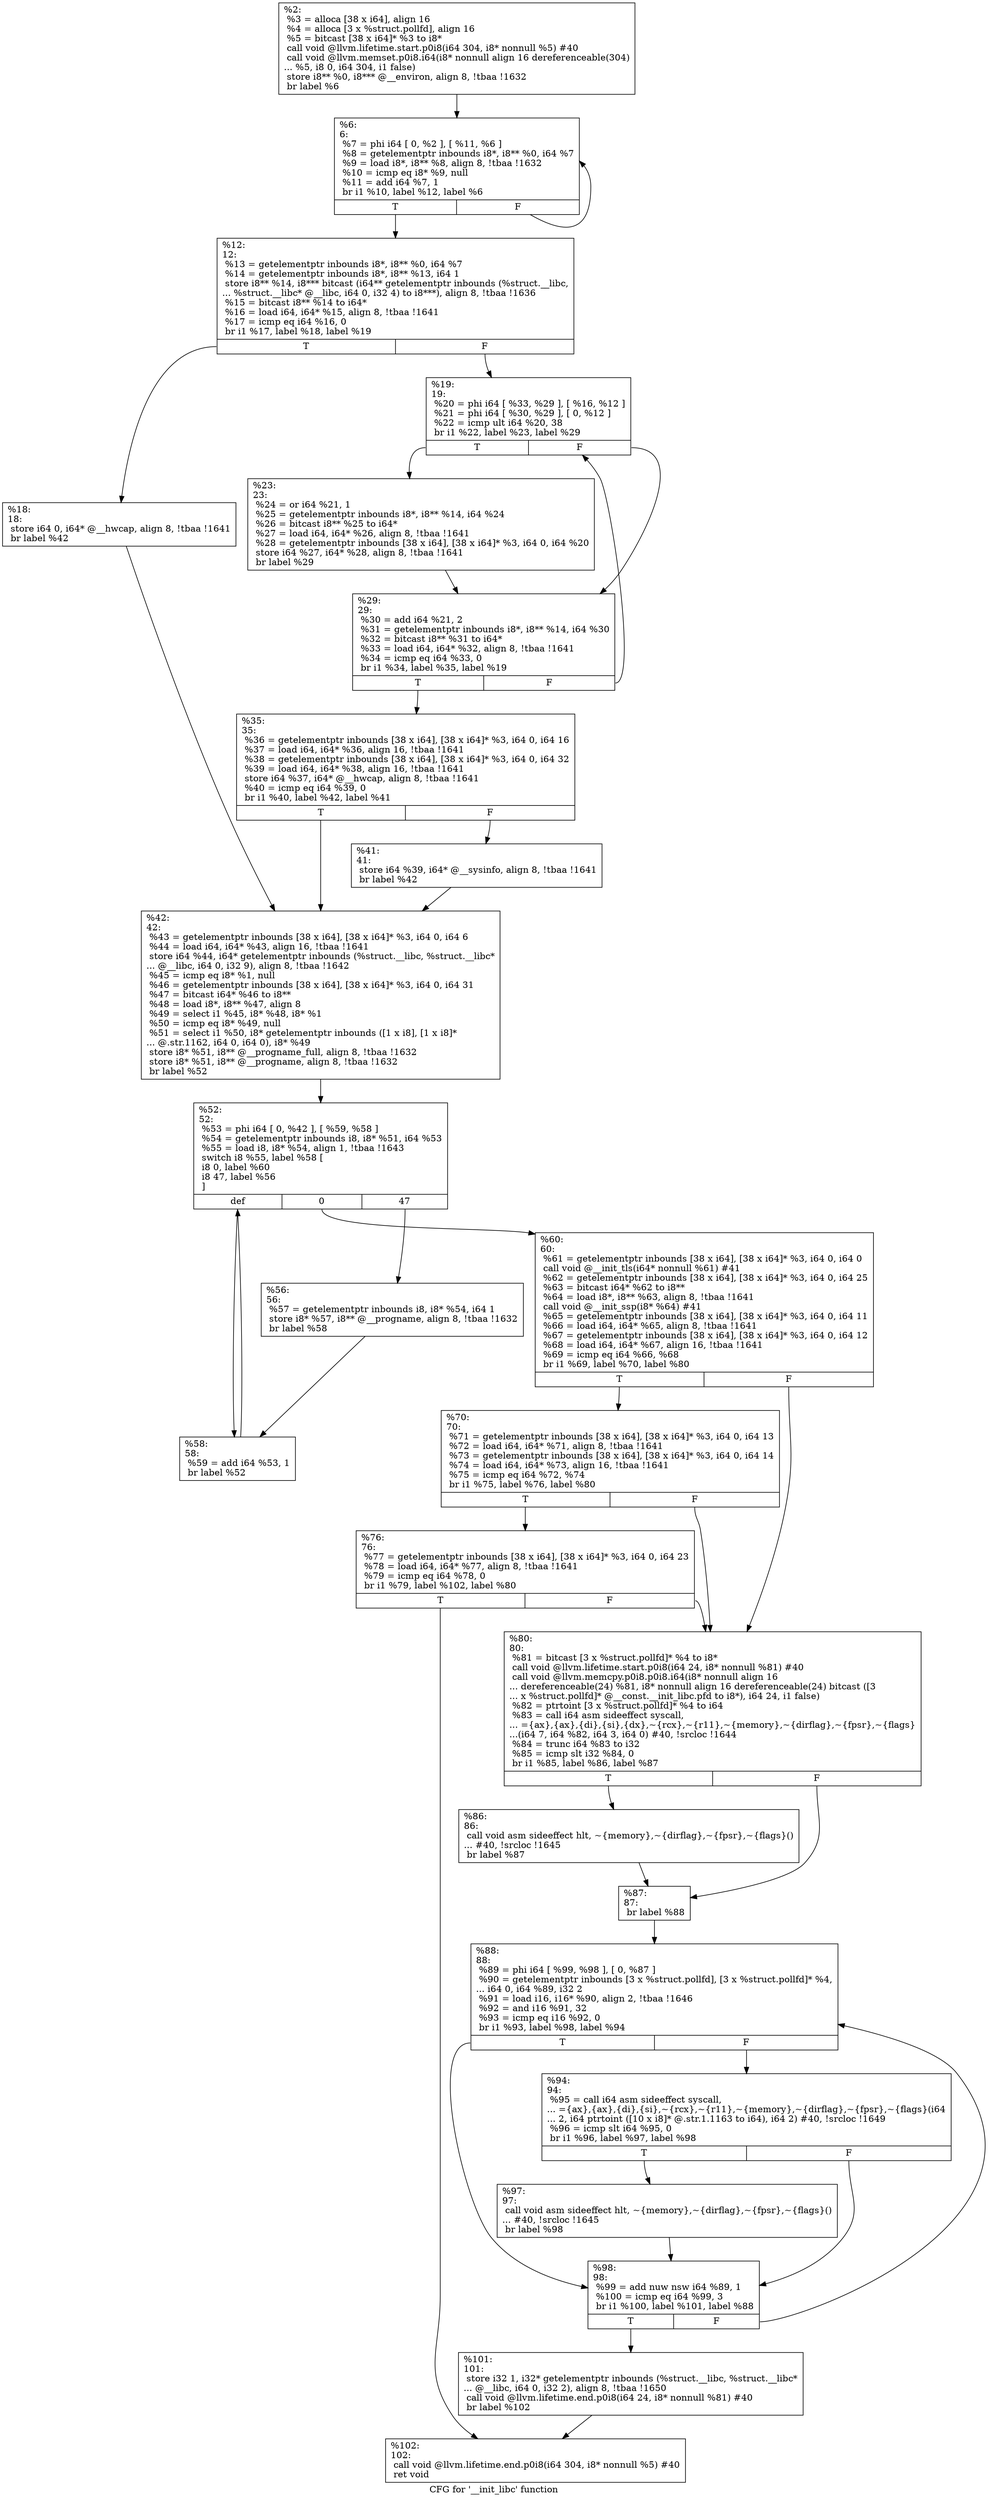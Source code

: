 digraph "CFG for '__init_libc' function" {
	label="CFG for '__init_libc' function";

	Node0x1fc79a0 [shape=record,label="{%2:\l  %3 = alloca [38 x i64], align 16\l  %4 = alloca [3 x %struct.pollfd], align 16\l  %5 = bitcast [38 x i64]* %3 to i8*\l  call void @llvm.lifetime.start.p0i8(i64 304, i8* nonnull %5) #40\l  call void @llvm.memset.p0i8.i64(i8* nonnull align 16 dereferenceable(304)\l... %5, i8 0, i64 304, i1 false)\l  store i8** %0, i8*** @__environ, align 8, !tbaa !1632\l  br label %6\l}"];
	Node0x1fc79a0 -> Node0x1fc79f0;
	Node0x1fc79f0 [shape=record,label="{%6:\l6:                                                \l  %7 = phi i64 [ 0, %2 ], [ %11, %6 ]\l  %8 = getelementptr inbounds i8*, i8** %0, i64 %7\l  %9 = load i8*, i8** %8, align 8, !tbaa !1632\l  %10 = icmp eq i8* %9, null\l  %11 = add i64 %7, 1\l  br i1 %10, label %12, label %6\l|{<s0>T|<s1>F}}"];
	Node0x1fc79f0:s0 -> Node0x1fc7a40;
	Node0x1fc79f0:s1 -> Node0x1fc79f0;
	Node0x1fc7a40 [shape=record,label="{%12:\l12:                                               \l  %13 = getelementptr inbounds i8*, i8** %0, i64 %7\l  %14 = getelementptr inbounds i8*, i8** %13, i64 1\l  store i8** %14, i8*** bitcast (i64** getelementptr inbounds (%struct.__libc,\l... %struct.__libc* @__libc, i64 0, i32 4) to i8***), align 8, !tbaa !1636\l  %15 = bitcast i8** %14 to i64*\l  %16 = load i64, i64* %15, align 8, !tbaa !1641\l  %17 = icmp eq i64 %16, 0\l  br i1 %17, label %18, label %19\l|{<s0>T|<s1>F}}"];
	Node0x1fc7a40:s0 -> Node0x1fc7a90;
	Node0x1fc7a40:s1 -> Node0x1fc7ae0;
	Node0x1fc7a90 [shape=record,label="{%18:\l18:                                               \l  store i64 0, i64* @__hwcap, align 8, !tbaa !1641\l  br label %42\l}"];
	Node0x1fc7a90 -> Node0x1fc7c70;
	Node0x1fc7ae0 [shape=record,label="{%19:\l19:                                               \l  %20 = phi i64 [ %33, %29 ], [ %16, %12 ]\l  %21 = phi i64 [ %30, %29 ], [ 0, %12 ]\l  %22 = icmp ult i64 %20, 38\l  br i1 %22, label %23, label %29\l|{<s0>T|<s1>F}}"];
	Node0x1fc7ae0:s0 -> Node0x1fc7b30;
	Node0x1fc7ae0:s1 -> Node0x1fc7b80;
	Node0x1fc7b30 [shape=record,label="{%23:\l23:                                               \l  %24 = or i64 %21, 1\l  %25 = getelementptr inbounds i8*, i8** %14, i64 %24\l  %26 = bitcast i8** %25 to i64*\l  %27 = load i64, i64* %26, align 8, !tbaa !1641\l  %28 = getelementptr inbounds [38 x i64], [38 x i64]* %3, i64 0, i64 %20\l  store i64 %27, i64* %28, align 8, !tbaa !1641\l  br label %29\l}"];
	Node0x1fc7b30 -> Node0x1fc7b80;
	Node0x1fc7b80 [shape=record,label="{%29:\l29:                                               \l  %30 = add i64 %21, 2\l  %31 = getelementptr inbounds i8*, i8** %14, i64 %30\l  %32 = bitcast i8** %31 to i64*\l  %33 = load i64, i64* %32, align 8, !tbaa !1641\l  %34 = icmp eq i64 %33, 0\l  br i1 %34, label %35, label %19\l|{<s0>T|<s1>F}}"];
	Node0x1fc7b80:s0 -> Node0x1fc7bd0;
	Node0x1fc7b80:s1 -> Node0x1fc7ae0;
	Node0x1fc7bd0 [shape=record,label="{%35:\l35:                                               \l  %36 = getelementptr inbounds [38 x i64], [38 x i64]* %3, i64 0, i64 16\l  %37 = load i64, i64* %36, align 16, !tbaa !1641\l  %38 = getelementptr inbounds [38 x i64], [38 x i64]* %3, i64 0, i64 32\l  %39 = load i64, i64* %38, align 16, !tbaa !1641\l  store i64 %37, i64* @__hwcap, align 8, !tbaa !1641\l  %40 = icmp eq i64 %39, 0\l  br i1 %40, label %42, label %41\l|{<s0>T|<s1>F}}"];
	Node0x1fc7bd0:s0 -> Node0x1fc7c70;
	Node0x1fc7bd0:s1 -> Node0x1fc7c20;
	Node0x1fc7c20 [shape=record,label="{%41:\l41:                                               \l  store i64 %39, i64* @__sysinfo, align 8, !tbaa !1641\l  br label %42\l}"];
	Node0x1fc7c20 -> Node0x1fc7c70;
	Node0x1fc7c70 [shape=record,label="{%42:\l42:                                               \l  %43 = getelementptr inbounds [38 x i64], [38 x i64]* %3, i64 0, i64 6\l  %44 = load i64, i64* %43, align 16, !tbaa !1641\l  store i64 %44, i64* getelementptr inbounds (%struct.__libc, %struct.__libc*\l... @__libc, i64 0, i32 9), align 8, !tbaa !1642\l  %45 = icmp eq i8* %1, null\l  %46 = getelementptr inbounds [38 x i64], [38 x i64]* %3, i64 0, i64 31\l  %47 = bitcast i64* %46 to i8**\l  %48 = load i8*, i8** %47, align 8\l  %49 = select i1 %45, i8* %48, i8* %1\l  %50 = icmp eq i8* %49, null\l  %51 = select i1 %50, i8* getelementptr inbounds ([1 x i8], [1 x i8]*\l... @.str.1162, i64 0, i64 0), i8* %49\l  store i8* %51, i8** @__progname_full, align 8, !tbaa !1632\l  store i8* %51, i8** @__progname, align 8, !tbaa !1632\l  br label %52\l}"];
	Node0x1fc7c70 -> Node0x1fc7cc0;
	Node0x1fc7cc0 [shape=record,label="{%52:\l52:                                               \l  %53 = phi i64 [ 0, %42 ], [ %59, %58 ]\l  %54 = getelementptr inbounds i8, i8* %51, i64 %53\l  %55 = load i8, i8* %54, align 1, !tbaa !1643\l  switch i8 %55, label %58 [\l    i8 0, label %60\l    i8 47, label %56\l  ]\l|{<s0>def|<s1>0|<s2>47}}"];
	Node0x1fc7cc0:s0 -> Node0x1fc7d60;
	Node0x1fc7cc0:s1 -> Node0x1fc7db0;
	Node0x1fc7cc0:s2 -> Node0x1fc7d10;
	Node0x1fc7d10 [shape=record,label="{%56:\l56:                                               \l  %57 = getelementptr inbounds i8, i8* %54, i64 1\l  store i8* %57, i8** @__progname, align 8, !tbaa !1632\l  br label %58\l}"];
	Node0x1fc7d10 -> Node0x1fc7d60;
	Node0x1fc7d60 [shape=record,label="{%58:\l58:                                               \l  %59 = add i64 %53, 1\l  br label %52\l}"];
	Node0x1fc7d60 -> Node0x1fc7cc0;
	Node0x1fc7db0 [shape=record,label="{%60:\l60:                                               \l  %61 = getelementptr inbounds [38 x i64], [38 x i64]* %3, i64 0, i64 0\l  call void @__init_tls(i64* nonnull %61) #41\l  %62 = getelementptr inbounds [38 x i64], [38 x i64]* %3, i64 0, i64 25\l  %63 = bitcast i64* %62 to i8**\l  %64 = load i8*, i8** %63, align 8, !tbaa !1641\l  call void @__init_ssp(i8* %64) #41\l  %65 = getelementptr inbounds [38 x i64], [38 x i64]* %3, i64 0, i64 11\l  %66 = load i64, i64* %65, align 8, !tbaa !1641\l  %67 = getelementptr inbounds [38 x i64], [38 x i64]* %3, i64 0, i64 12\l  %68 = load i64, i64* %67, align 16, !tbaa !1641\l  %69 = icmp eq i64 %66, %68\l  br i1 %69, label %70, label %80\l|{<s0>T|<s1>F}}"];
	Node0x1fc7db0:s0 -> Node0x1fc7e00;
	Node0x1fc7db0:s1 -> Node0x1fc7ea0;
	Node0x1fc7e00 [shape=record,label="{%70:\l70:                                               \l  %71 = getelementptr inbounds [38 x i64], [38 x i64]* %3, i64 0, i64 13\l  %72 = load i64, i64* %71, align 8, !tbaa !1641\l  %73 = getelementptr inbounds [38 x i64], [38 x i64]* %3, i64 0, i64 14\l  %74 = load i64, i64* %73, align 16, !tbaa !1641\l  %75 = icmp eq i64 %72, %74\l  br i1 %75, label %76, label %80\l|{<s0>T|<s1>F}}"];
	Node0x1fc7e00:s0 -> Node0x1fc7e50;
	Node0x1fc7e00:s1 -> Node0x1fc7ea0;
	Node0x1fc7e50 [shape=record,label="{%76:\l76:                                               \l  %77 = getelementptr inbounds [38 x i64], [38 x i64]* %3, i64 0, i64 23\l  %78 = load i64, i64* %77, align 8, !tbaa !1641\l  %79 = icmp eq i64 %78, 0\l  br i1 %79, label %102, label %80\l|{<s0>T|<s1>F}}"];
	Node0x1fc7e50:s0 -> Node0x1fc8120;
	Node0x1fc7e50:s1 -> Node0x1fc7ea0;
	Node0x1fc7ea0 [shape=record,label="{%80:\l80:                                               \l  %81 = bitcast [3 x %struct.pollfd]* %4 to i8*\l  call void @llvm.lifetime.start.p0i8(i64 24, i8* nonnull %81) #40\l  call void @llvm.memcpy.p0i8.p0i8.i64(i8* nonnull align 16\l... dereferenceable(24) %81, i8* nonnull align 16 dereferenceable(24) bitcast ([3\l... x %struct.pollfd]* @__const.__init_libc.pfd to i8*), i64 24, i1 false)\l  %82 = ptrtoint [3 x %struct.pollfd]* %4 to i64\l  %83 = call i64 asm sideeffect syscall,\l... =\{ax\},\{ax\},\{di\},\{si\},\{dx\},~\{rcx\},~\{r11\},~\{memory\},~\{dirflag\},~\{fpsr\},~\{flags\}\l...(i64 7, i64 %82, i64 3, i64 0) #40, !srcloc !1644\l  %84 = trunc i64 %83 to i32\l  %85 = icmp slt i32 %84, 0\l  br i1 %85, label %86, label %87\l|{<s0>T|<s1>F}}"];
	Node0x1fc7ea0:s0 -> Node0x1fc7ef0;
	Node0x1fc7ea0:s1 -> Node0x1fc7f40;
	Node0x1fc7ef0 [shape=record,label="{%86:\l86:                                               \l  call void asm sideeffect hlt, ~\{memory\},~\{dirflag\},~\{fpsr\},~\{flags\}()\l... #40, !srcloc !1645\l  br label %87\l}"];
	Node0x1fc7ef0 -> Node0x1fc7f40;
	Node0x1fc7f40 [shape=record,label="{%87:\l87:                                               \l  br label %88\l}"];
	Node0x1fc7f40 -> Node0x1fc7f90;
	Node0x1fc7f90 [shape=record,label="{%88:\l88:                                               \l  %89 = phi i64 [ %99, %98 ], [ 0, %87 ]\l  %90 = getelementptr inbounds [3 x %struct.pollfd], [3 x %struct.pollfd]* %4,\l... i64 0, i64 %89, i32 2\l  %91 = load i16, i16* %90, align 2, !tbaa !1646\l  %92 = and i16 %91, 32\l  %93 = icmp eq i16 %92, 0\l  br i1 %93, label %98, label %94\l|{<s0>T|<s1>F}}"];
	Node0x1fc7f90:s0 -> Node0x1fc8080;
	Node0x1fc7f90:s1 -> Node0x1fc7fe0;
	Node0x1fc7fe0 [shape=record,label="{%94:\l94:                                               \l  %95 = call i64 asm sideeffect syscall,\l... =\{ax\},\{ax\},\{di\},\{si\},~\{rcx\},~\{r11\},~\{memory\},~\{dirflag\},~\{fpsr\},~\{flags\}(i64\l... 2, i64 ptrtoint ([10 x i8]* @.str.1.1163 to i64), i64 2) #40, !srcloc !1649\l  %96 = icmp slt i64 %95, 0\l  br i1 %96, label %97, label %98\l|{<s0>T|<s1>F}}"];
	Node0x1fc7fe0:s0 -> Node0x1fc8030;
	Node0x1fc7fe0:s1 -> Node0x1fc8080;
	Node0x1fc8030 [shape=record,label="{%97:\l97:                                               \l  call void asm sideeffect hlt, ~\{memory\},~\{dirflag\},~\{fpsr\},~\{flags\}()\l... #40, !srcloc !1645\l  br label %98\l}"];
	Node0x1fc8030 -> Node0x1fc8080;
	Node0x1fc8080 [shape=record,label="{%98:\l98:                                               \l  %99 = add nuw nsw i64 %89, 1\l  %100 = icmp eq i64 %99, 3\l  br i1 %100, label %101, label %88\l|{<s0>T|<s1>F}}"];
	Node0x1fc8080:s0 -> Node0x1fc80d0;
	Node0x1fc8080:s1 -> Node0x1fc7f90;
	Node0x1fc80d0 [shape=record,label="{%101:\l101:                                              \l  store i32 1, i32* getelementptr inbounds (%struct.__libc, %struct.__libc*\l... @__libc, i64 0, i32 2), align 8, !tbaa !1650\l  call void @llvm.lifetime.end.p0i8(i64 24, i8* nonnull %81) #40\l  br label %102\l}"];
	Node0x1fc80d0 -> Node0x1fc8120;
	Node0x1fc8120 [shape=record,label="{%102:\l102:                                              \l  call void @llvm.lifetime.end.p0i8(i64 304, i8* nonnull %5) #40\l  ret void\l}"];
}
